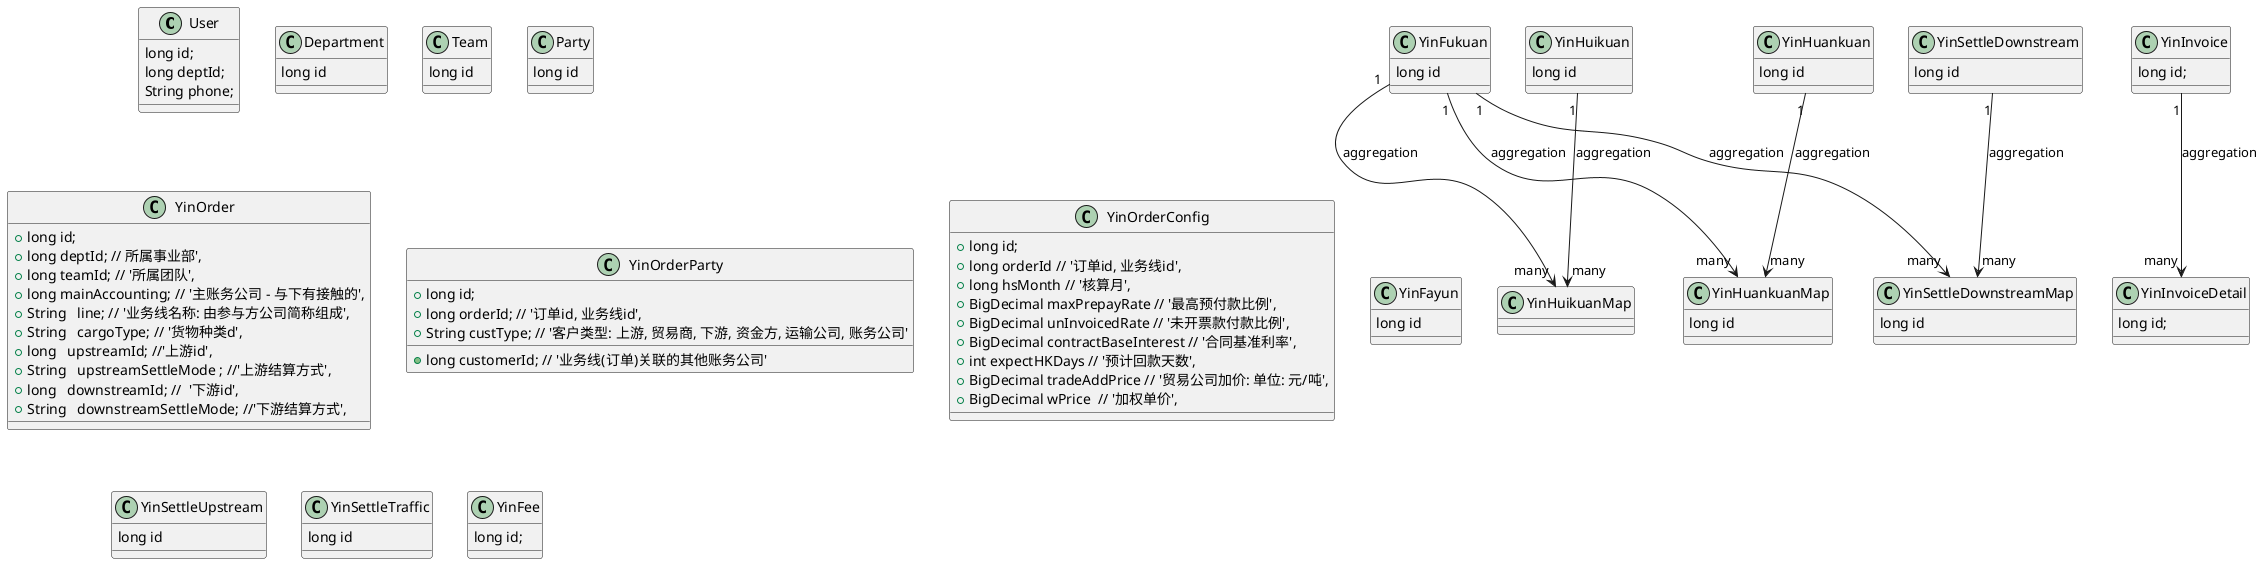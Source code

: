 @startuml

class User {
  long id;
  long deptId;
  String phone;
}

class Department {
  long id
}

class Team {
  long id
}

class Party {
  long id
}


class YinOrder {
  +long id;
  +long deptId; // 所属事业部',
  +long teamId; // '所属团队',
  +long mainAccounting; // '主账务公司 - 与下有接触的',
  +String   line; // '业务线名称: 由参与方公司简称组成',
  +String   cargoType; // '货物种类d',
  +long   upstreamId; //'上游id',
  +String   upstreamSettleMode ; //'上游结算方式',
  +long   downstreamId; //  '下游id',
  +String   downstreamSettleMode; //'下游结算方式',
}

class YinOrderParty {
   +long id;
   +long orderId; // '订单id, 业务线id',
   +String custType; // '客户类型: 上游, 贸易商, 下游, 资金方, 运输公司, 账务公司'
   +long customerId; // '业务线(订单)关联的其他账务公司'
}

class YinOrderConfig {
     +long id;
     +long orderId // '订单id, 业务线id',
     +long hsMonth // '核算月',
     +BigDecimal maxPrepayRate // '最高预付款比例',
     +BigDecimal unInvoicedRate // '未开票款付款比例',
     +BigDecimal contractBaseInterest // '合同基准利率',
     +int expectHKDays // '预计回款天数',
     +BigDecimal tradeAddPrice // '贸易公司加价: 单位: 元/吨',
     +BigDecimal wPrice  // '加权单价',
}

class YinFayun {
  long id
}

class YinFukuan {
  long id
}

class YinHuikuan {
  long id
}

class YinHuikuanMap {
}

YinFukuan "1" --> "many" YinHuikuanMap : aggregation
YinHuikuan "1" --> "many" YinHuikuanMap : aggregation


class YinHuankuan {
  long id
}

class YinHuankuanMap {
  long id
}

YinFukuan "1" --> "many" YinHuankuanMap : aggregation
YinHuankuan "1" --> "many" YinHuankuanMap : aggregation


class YinSettleUpstream {
  long id
}

class YinSettleDownstream {
  long id
}

YinFukuan "1" --> "many" YinSettleDownstreamMap : aggregation
YinSettleDownstream "1" --> "many" YinSettleDownstreamMap : aggregation

class YinSettleDownstreamMap {
  long id
}

class YinSettleTraffic {
  long id
}

class YinFee {
  long id;
}

class YinInvoice {
  long id;
}

YinInvoice "1" --> "many" YinInvoiceDetail: aggregation

class YinInvoiceDetail {
  long id;
}


@enduml